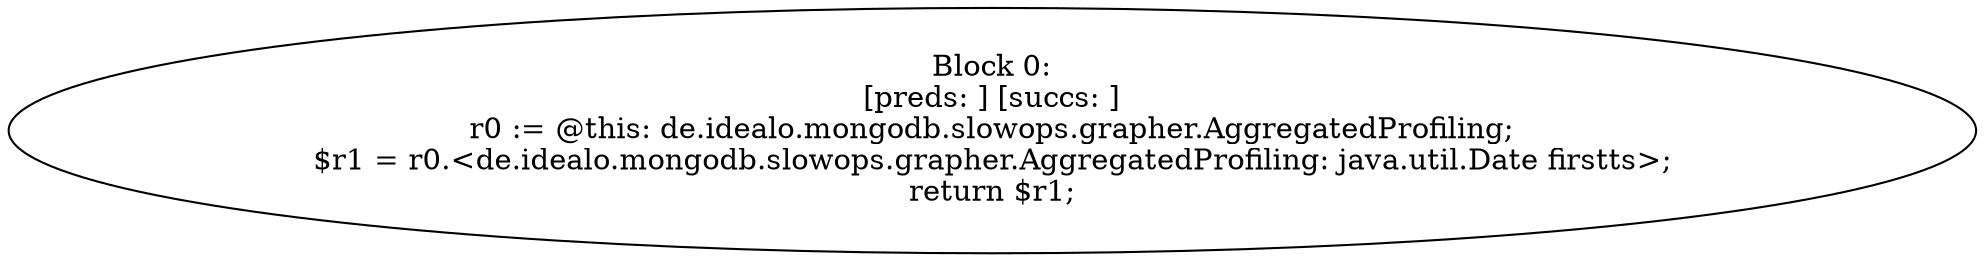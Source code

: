 digraph "unitGraph" {
    "Block 0:
[preds: ] [succs: ]
r0 := @this: de.idealo.mongodb.slowops.grapher.AggregatedProfiling;
$r1 = r0.<de.idealo.mongodb.slowops.grapher.AggregatedProfiling: java.util.Date firstts>;
return $r1;
"
}
